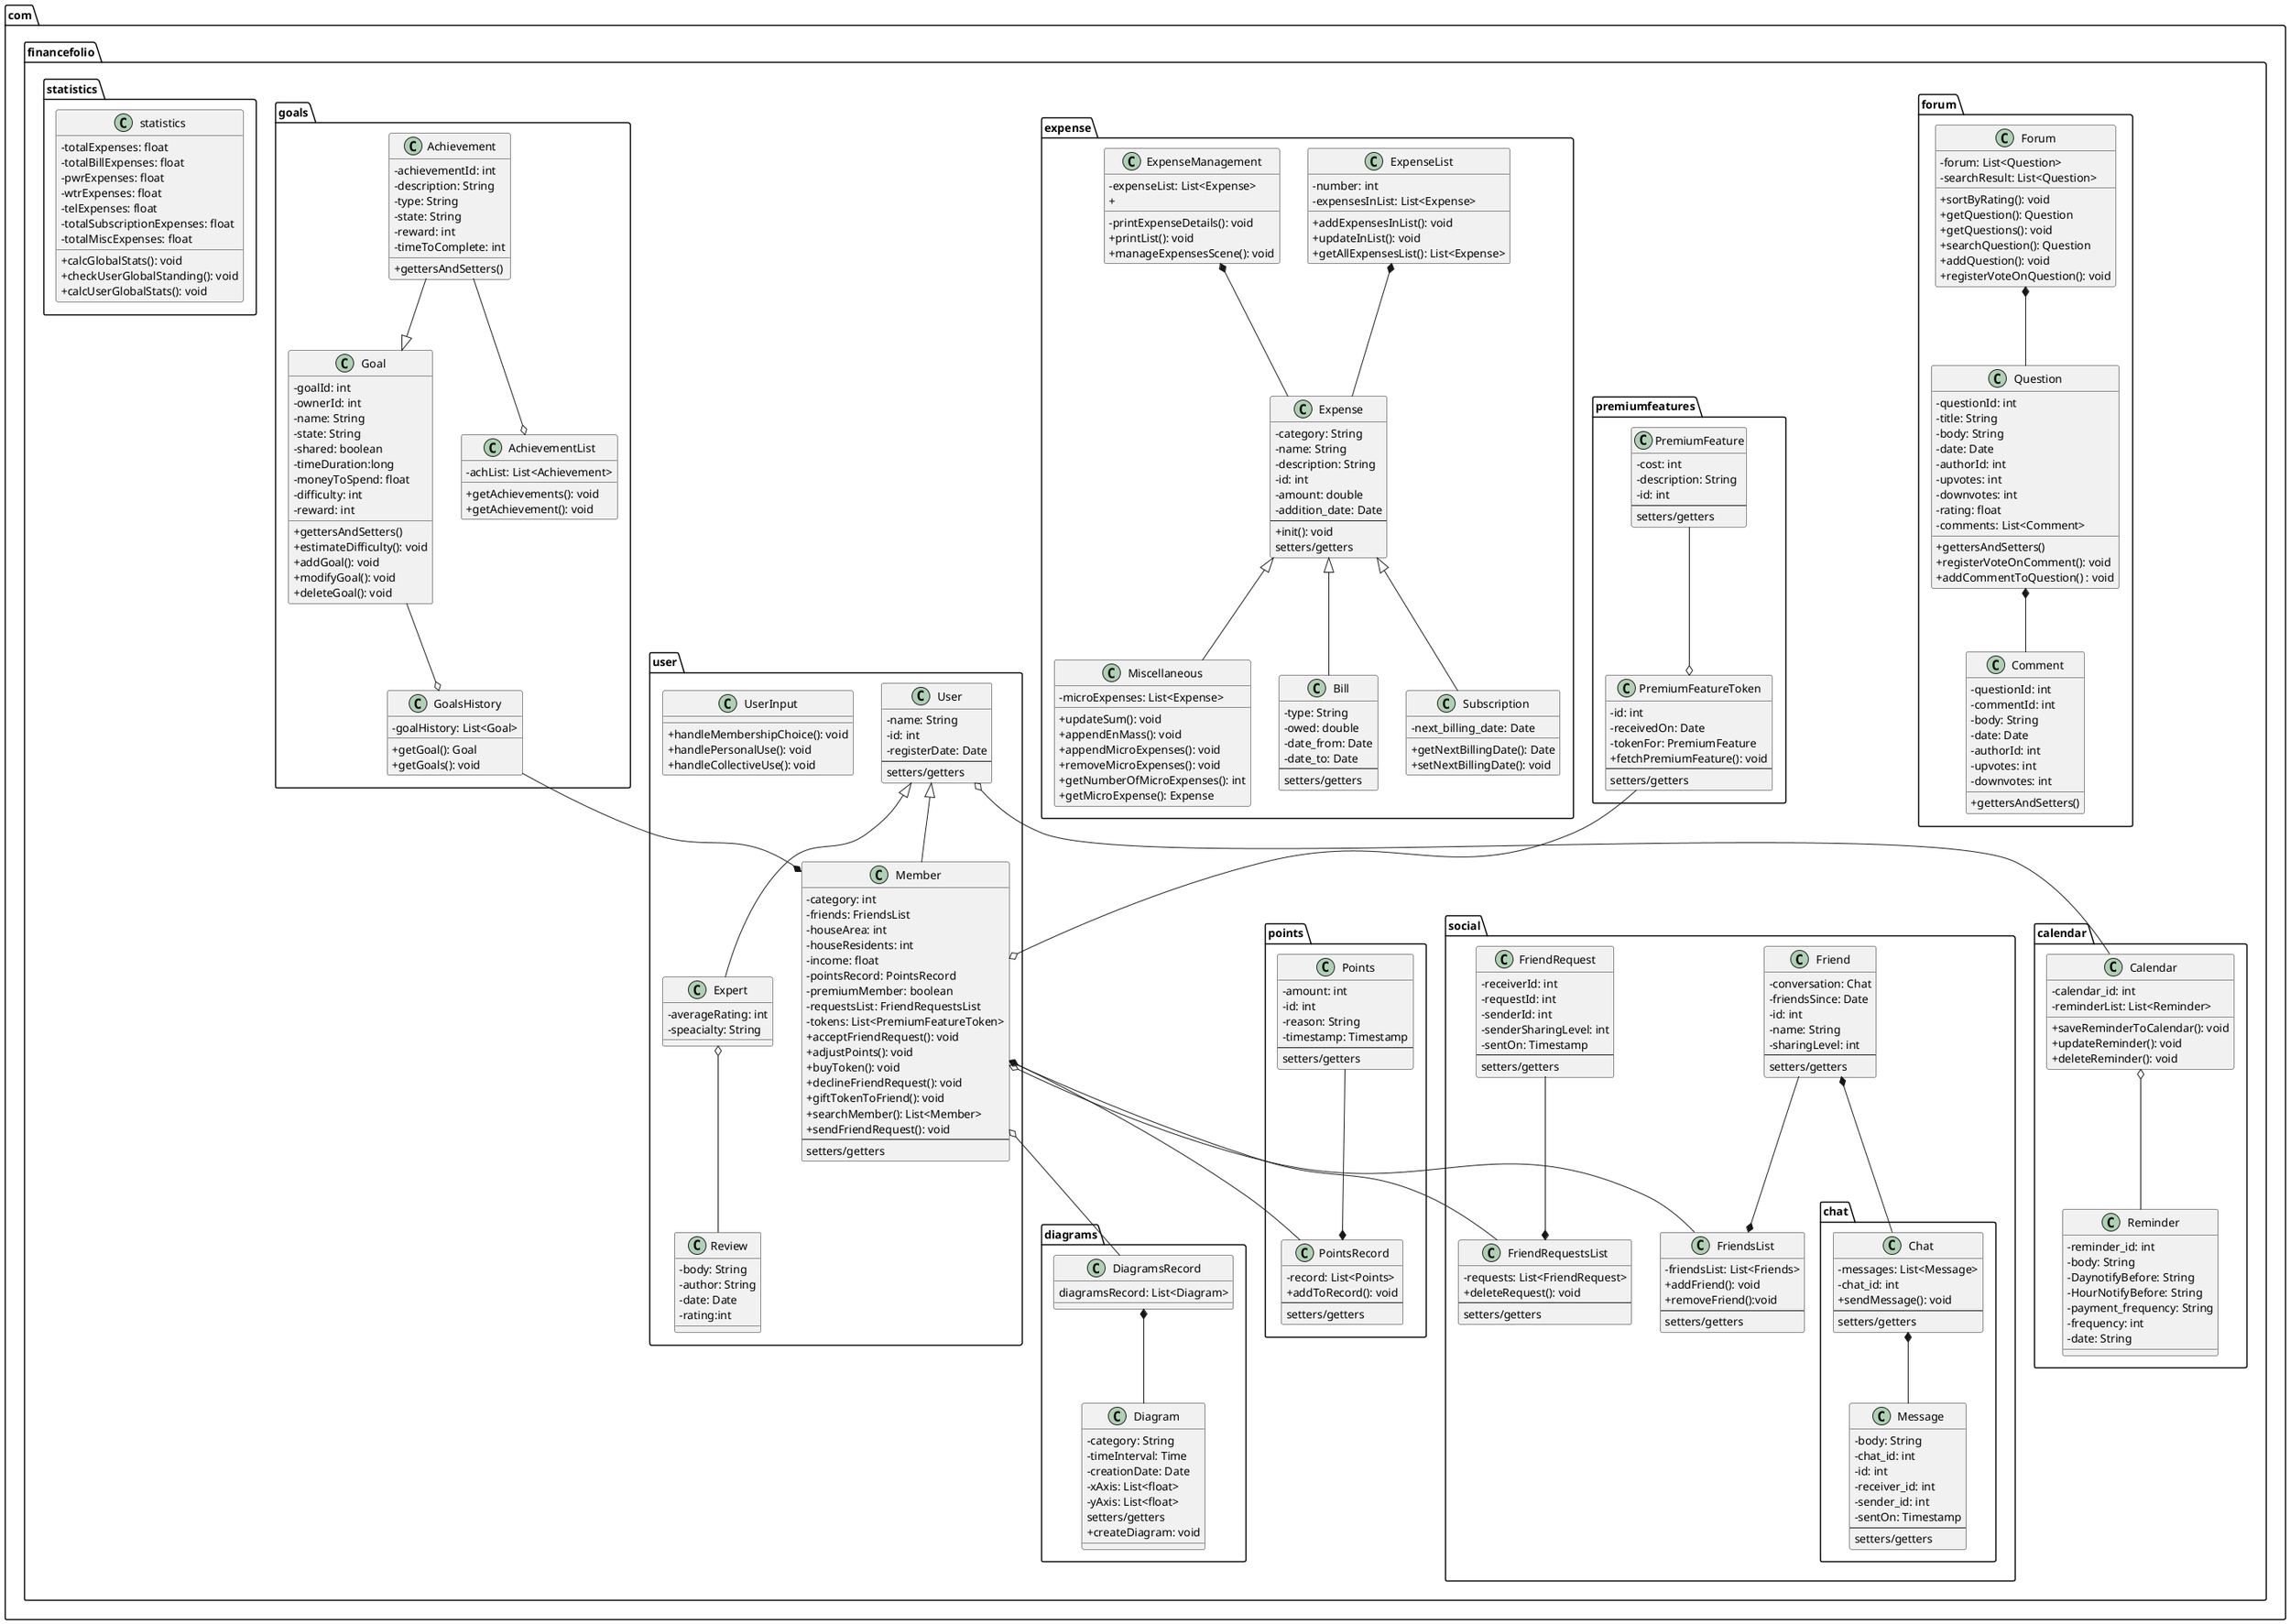 @startuml Class Diagram
skinparam classAttributeIconSize 0
' package Declarations
package com.financefolio.forum{ 
    class Forum {
     -forum: List<Question>
     -searchResult: List<Question>
     +sortByRating(): void
     +getQuestion(): Question
     +getQuestions(): void 
     +searchQuestion(): Question
     +addQuestion(): void
     +registerVoteOnQuestion(): void
    }

    class Question{
        -questionId: int
        -title: String
        -body: String
        -date: Date
        -authorId: int
        -upvotes: int
        -downvotes: int
        -rating: float
        -comments: List<Comment>
        +gettersAndSetters()
        +registerVoteOnComment(): void
        +addCommentToQuestion() : void
    }

    class Comment{
        -questionId: int
        -commentId: int
        -body: String
        -date: Date
        -authorId: int
        -upvotes: int
        -downvotes: int
        +gettersAndSetters()
    }
}

package com.financefolio.calendar{ 
    class Calendar{
        -calendar_id: int
        -reminderList: List<Reminder>
        +saveReminderToCalendar(): void
        +updateReminder(): void
        +deleteReminder(): void
    }

    class Reminder{
        -reminder_id: int
        -body: String
        -DaynotifyBefore: String
        -HourNotifyBefore: String
        -payment_frequency: String
        -frequency: int
        -date: String
    }
}

package com.financefolio.user{
    class User{
        -name: String
        -id: int
        -registerDate: Date
        --
        setters/getters
    }

    class UserInput{
        +handleMembershipChoice(): void
        +handlePersonalUse(): void
        +handleCollectiveUse(): void
    }


    class Expert{
        -averageRating: int
        -speacialty: String
    }

    class Member{
        -category: int
        -friends: FriendsList
        -houseArea: int
        -houseResidents: int
        -income: float
        -pointsRecord: PointsRecord
        -premiumMember: boolean
        -requestsList: FriendRequestsList
        -tokens: List<PremiumFeatureToken>
        +acceptFriendRequest(): void
        +adjustPoints(): void
        +buyToken(): void
        +declineFriendRequest(): void
        +giftTokenToFriend(): void
        +searchMember(): List<Member>
        +sendFriendRequest(): void
        --
        setters/getters
    }

    class Review{
        -body: String
        -author: String
        -date: Date
        -rating:int
    }
}

package com.financefolio.premiumfeatures{
    class PremiumFeature{
        -cost: int
        -description: String
        -id: int
        --
        setters/getters
    }

    class PremiumFeatureToken{
        -id: int
        -receivedOn: Date
        -tokenFor: PremiumFeature
        +fetchPremiumFeature(): void
        --
        setters/getters
    }
}
' premiumfeatures package relations
PremiumFeature --o PremiumFeatureToken
PremiumFeatureToken --o Member

package com.financefolio.points{ 
    class PointsRecord{
        -record: List<Points>
        +addToRecord(): void
        --
        setters/getters
    }
    class Points{
        -amount: int
        -id: int
        -reason: String
        -timestamp: Timestamp
        --
        setters/getters
    }
}
' points package relations
Points --* PointsRecord
Member *-- PointsRecord

package com.financefolio.social{ 
    package com.financefolio.social.chat{ 
        class Chat{
            -messages: List<Message>
            -chat_id: int
            +sendMessage(): void
            --
            setters/getters
        }

        class Message{
            -body: String
            -chat_id: int
            -id: int
            -receiver_id: int
            -sender_id: int
            -sentOn: Timestamp
            --
            setters/getters
        }
    }
    ' chat package relations
    Chat *-- Message
    Friend *-- Chat

    class FriendRequest{
        -receiverId: int
        -requestId: int
        -senderId: int
        -senderSharingLevel: int
        -sentOn: Timestamp
        --
        setters/getters
    }
    class FriendRequestsList{
        -requests: List<FriendRequest>
        +deleteRequest(): void
        --
        setters/getters
    }
    class FriendsList{
        -friendsList: List<Friends>
        +addFriend(): void
        +removeFriend():void
        --
        setters/getters
    }
    class Friend{
        -conversation: Chat
        -friendsSince: Date
        -id: int
        -name: String
        -sharingLevel: int
        --
        setters/getters
    }
}
'social  package relations
Friend --* FriendsList
FriendRequest --* FriendRequestsList
Member o--FriendRequestsList
Member o--FriendsList

package com.financefolio.diagrams{
    class DiagramsRecord{
        diagramsRecord: List<Diagram>
    }
    

    class Diagram{
        -category: String
        -timeInterval: Time
        -creationDate: Date
        -xAxis: List<float>
        -yAxis: List<float>
        setters/getters    
        +createDiagram: void
    }
}

package com.financefolio.expense{
    class Expense{
        ' -name: String'
        -category: String
        -name: String
        -description: String
        -id: int
        -amount: double
        -addition_date: Date
        --
        +init(): void
        setters/getters 
    }

    class Subscription{
        -next_billing_date: Date
        +getNextBillingDate(): Date
        +setNextBillingDate(): void
    }

    class Miscellaneous{
        -microExpenses: List<Expense>
        +updateSum(): void
        +appendEnMass(): void
        +appendMicroExpenses(): void
        +removeMicroExpenses(): void
        +getNumberOfMicroExpenses(): int
        +getMicroExpense(): Expense



    }

    
    class Bill{
        -type: String
        -owed: double
        -date_from: Date
        -date_to: Date
        --
        setters/getters
    }

    class ExpenseList{
        -number: int
        -expensesInList: List<Expense>
        +addExpensesInList(): void
        +updateInList(): void
        +getAllExpensesList(): List<Expense>
    }

    class ExpenseManagement{
        -expenseList: List<Expense>
        -printExpenseDetails(): void
        +printList(): void
        +manageExpensesScene(): void
        +
    }
}

package com.financefolio.goals{
    class Goal{
        -goalId: int
        -ownerId: int
        -name: String
        -state: String
        -shared: boolean
        -timeDuration:long
        -moneyToSpend: float
        -difficulty: int
        -reward: int
        +gettersAndSetters()
        +estimateDifficulty(): void
        +addGoal(): void
        +modifyGoal(): void
        +deleteGoal(): void       
    }

    class GoalsHistory{ 
        -goalHistory: List<Goal>
        +getGoal(): Goal
        +getGoals(): void
    }

    class Achievement{
        -achievementId: int
        -description: String
        -type: String
        -state: String
        -reward: int
        -timeToComplete: int
        +gettersAndSetters()

    }

    class AchievementList{ 
        -achList: List<Achievement>
        +getAchievements(): void
        +getAchievement(): void
    }
}

package com.financefolio.statistics
{
    class statistics
    {
        -totalExpenses: float
        -totalBillExpenses: float
        -pwrExpenses: float
        -wtrExpenses: float
        -telExpenses: float
        -totalSubscriptionExpenses: float
        -totalMiscExpenses: float
        +calcGlobalStats(): void
        +checkUserGlobalStanding(): void
        +calcUserGlobalStats(): void
    }
}



' forum package relations
Forum *-- Question
Question *-- Comment

' calendar package relations
Calendar o-- Reminder
User o-- Calendar

' user package relations
User <|-- Member
User <|-- Expert
'User o-- UserInput
Expert o-- Review

'diagrams package relations 
DiagramsRecord *-- Diagram
Member o-- DiagramsRecord

'goals package relations
GoalsHistory --* Member
Goal --o GoalsHistory
Achievement --o AchievementList
Achievement --|> Goal

'expense package relations
Expense <|-- Miscellaneous
Expense <|-- Bill
Expense <|-- Subscription
ExpenseList *-- Expense
ExpenseManagement *-- Expense

newpage

package com.financefolio.dao{
    interface DAO{
        +get(): Optional <T>
        +getAll(): Optinal <List<T>> 
        +save(): void
        +update(): void
        +delete(): void
    }
    class MemberDAO{
        -db_url: String
        -password: String
        -usrname: String
        +connect(): Connection
        +get(): Optional <Member>
        +getAll(): Optinal <List<Member>> 
        +save(): void
        +update(): void
        +delete(): void
    }
    class MessageDAO{
        -db_url: String
        -password: String
        -usrname: String
        +connect(): Connection
        +get(): Optional <Message>
        +getAll(): Optinal <List<Message>> 
        +save(): void
        +update(): void
        +delete(): void
    }

    class FriendRequestDAO{
        -db_url: String
        -password: String
        -usrname: String
        +connect(): Connection
        +get(): Optional <FriendRequest>
        +getAll(): Optinal <List<FriendRequest>> 
        +save(): void
        +update(): void
        +delete(): void
    }

    class FriendDAO{
        -db_url: String
        -password: String
        -usrname: String
        +connect(): Connection
        +get(): Optional <Friend>
        +getAll(): Optinal <List<Friend>> 
        +save(): void
        +update(): void
        +delete(): void
    }
    class QuestionDAO{
        -db_url: String
        -password: String
        -usrname: String
        +connect(): Connection
        +get(): Optional <Question>
        +getAll(): Optinal <List<Question>> 
        +save(): void
        +update(): void
        +delete(): void
    }
    
    class CommentDAO{
        -db_url: String
        -password: String
        -usrname: String
        +connect(): Connection
        +get(): Optional <Comment>
        +getAll(): Optinal <List<Comment>> 
        +save(): void
        +update(): void
        +delete(): void
    }
    
    class PointsDAO{
        -db_url: String
        -password: String
        -usrname: String
        +connect(): Connection
        +get(): Optional <Points>
        +getAll(): Optinal <List<Points>> 
        +save(): void
        +update(): void
        +delete(): void
    }

    class PremiumFeatureTokenDAO{
        -db_url: String
        -password: String
        -usrname: String
        +connect(): Connection
        +get(): Optional <PremiumFeatureToken>
        +getAll(): Optinal <List<PremiumFeatureToken>> 
        +save(): void
        +update(): void
        +delete(): void
    }

    class PremiumFeatureDAO{
        -db_url: String
        -password: String
        -usrname: String
        +connect(): Connection
        +get(): Optional <PremiumFeature>
        +getAll(): Optional <List<PremiumFeature>> 
        +save(): void
        +update(): void
        +delete(): void
    }

    class ExpenseDAO{
        -db_url: String 
        -username: String
        -password: String
        +connect(): Connection
        +get(): Optional<Expense>
        +getAll(): Optional<List<Expense>>
        +save():void
        +update(): void
        +delete(): void

    }

    class GoalDAO{
        -db_url: String
        -usrname: String
        -password: String
        +connect(): Connection
        +get(): Optional <Goal>
        +getAll(): Optinal <List<Goal>> 
        +save(): void
        +update(): void
        +delete(): void
    }

    class AchievementDAO{
        -db_url: String
        -usrname: String
        -password: String
        +connect(): Connection
        +get(): Optional <Achievement>
        +getAll(): Optinal <List<Achievement>> 
        +save(): void
        +update(): void
        +delete(): void
    }

    class ReminderDAO{} 
}
'dao package relations
DAO <|.. QuestionDAO
DAO <|.. CommentDAO
DAO <|.. ExpenseDAO
DAO <|.. AchievementDAO
DAO <|.. GoalDAO
DAO <|.. ReminderDAO
DAO <|.. MessageDAO
DAO <|.. MemberDAO
DAO <|.. FriendDAO
DAO <|.. FriendRequestDAO
DAO <|.. PointsDAO
DAO <|.. PremiumFeatureDAO
DAO <|.. PremiumFeatureTokenDAO
' notes
@enduml
